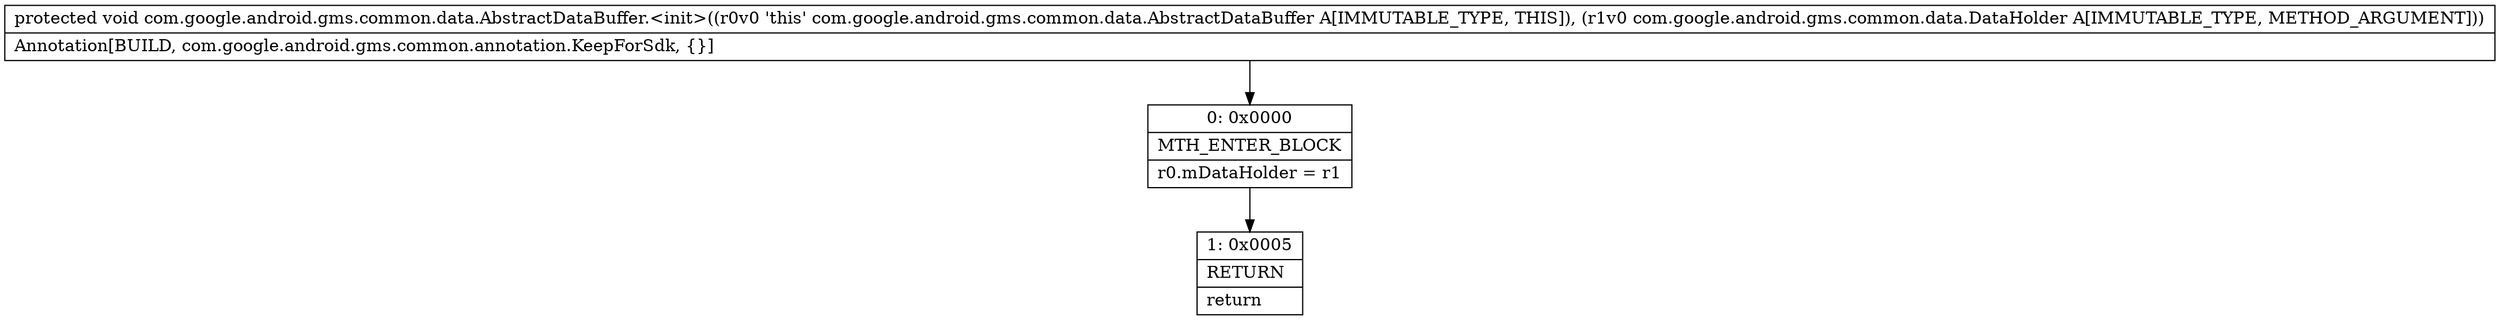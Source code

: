 digraph "CFG forcom.google.android.gms.common.data.AbstractDataBuffer.\<init\>(Lcom\/google\/android\/gms\/common\/data\/DataHolder;)V" {
Node_0 [shape=record,label="{0\:\ 0x0000|MTH_ENTER_BLOCK\l|r0.mDataHolder = r1\l}"];
Node_1 [shape=record,label="{1\:\ 0x0005|RETURN\l|return\l}"];
MethodNode[shape=record,label="{protected void com.google.android.gms.common.data.AbstractDataBuffer.\<init\>((r0v0 'this' com.google.android.gms.common.data.AbstractDataBuffer A[IMMUTABLE_TYPE, THIS]), (r1v0 com.google.android.gms.common.data.DataHolder A[IMMUTABLE_TYPE, METHOD_ARGUMENT]))  | Annotation[BUILD, com.google.android.gms.common.annotation.KeepForSdk, \{\}]\l}"];
MethodNode -> Node_0;
Node_0 -> Node_1;
}

